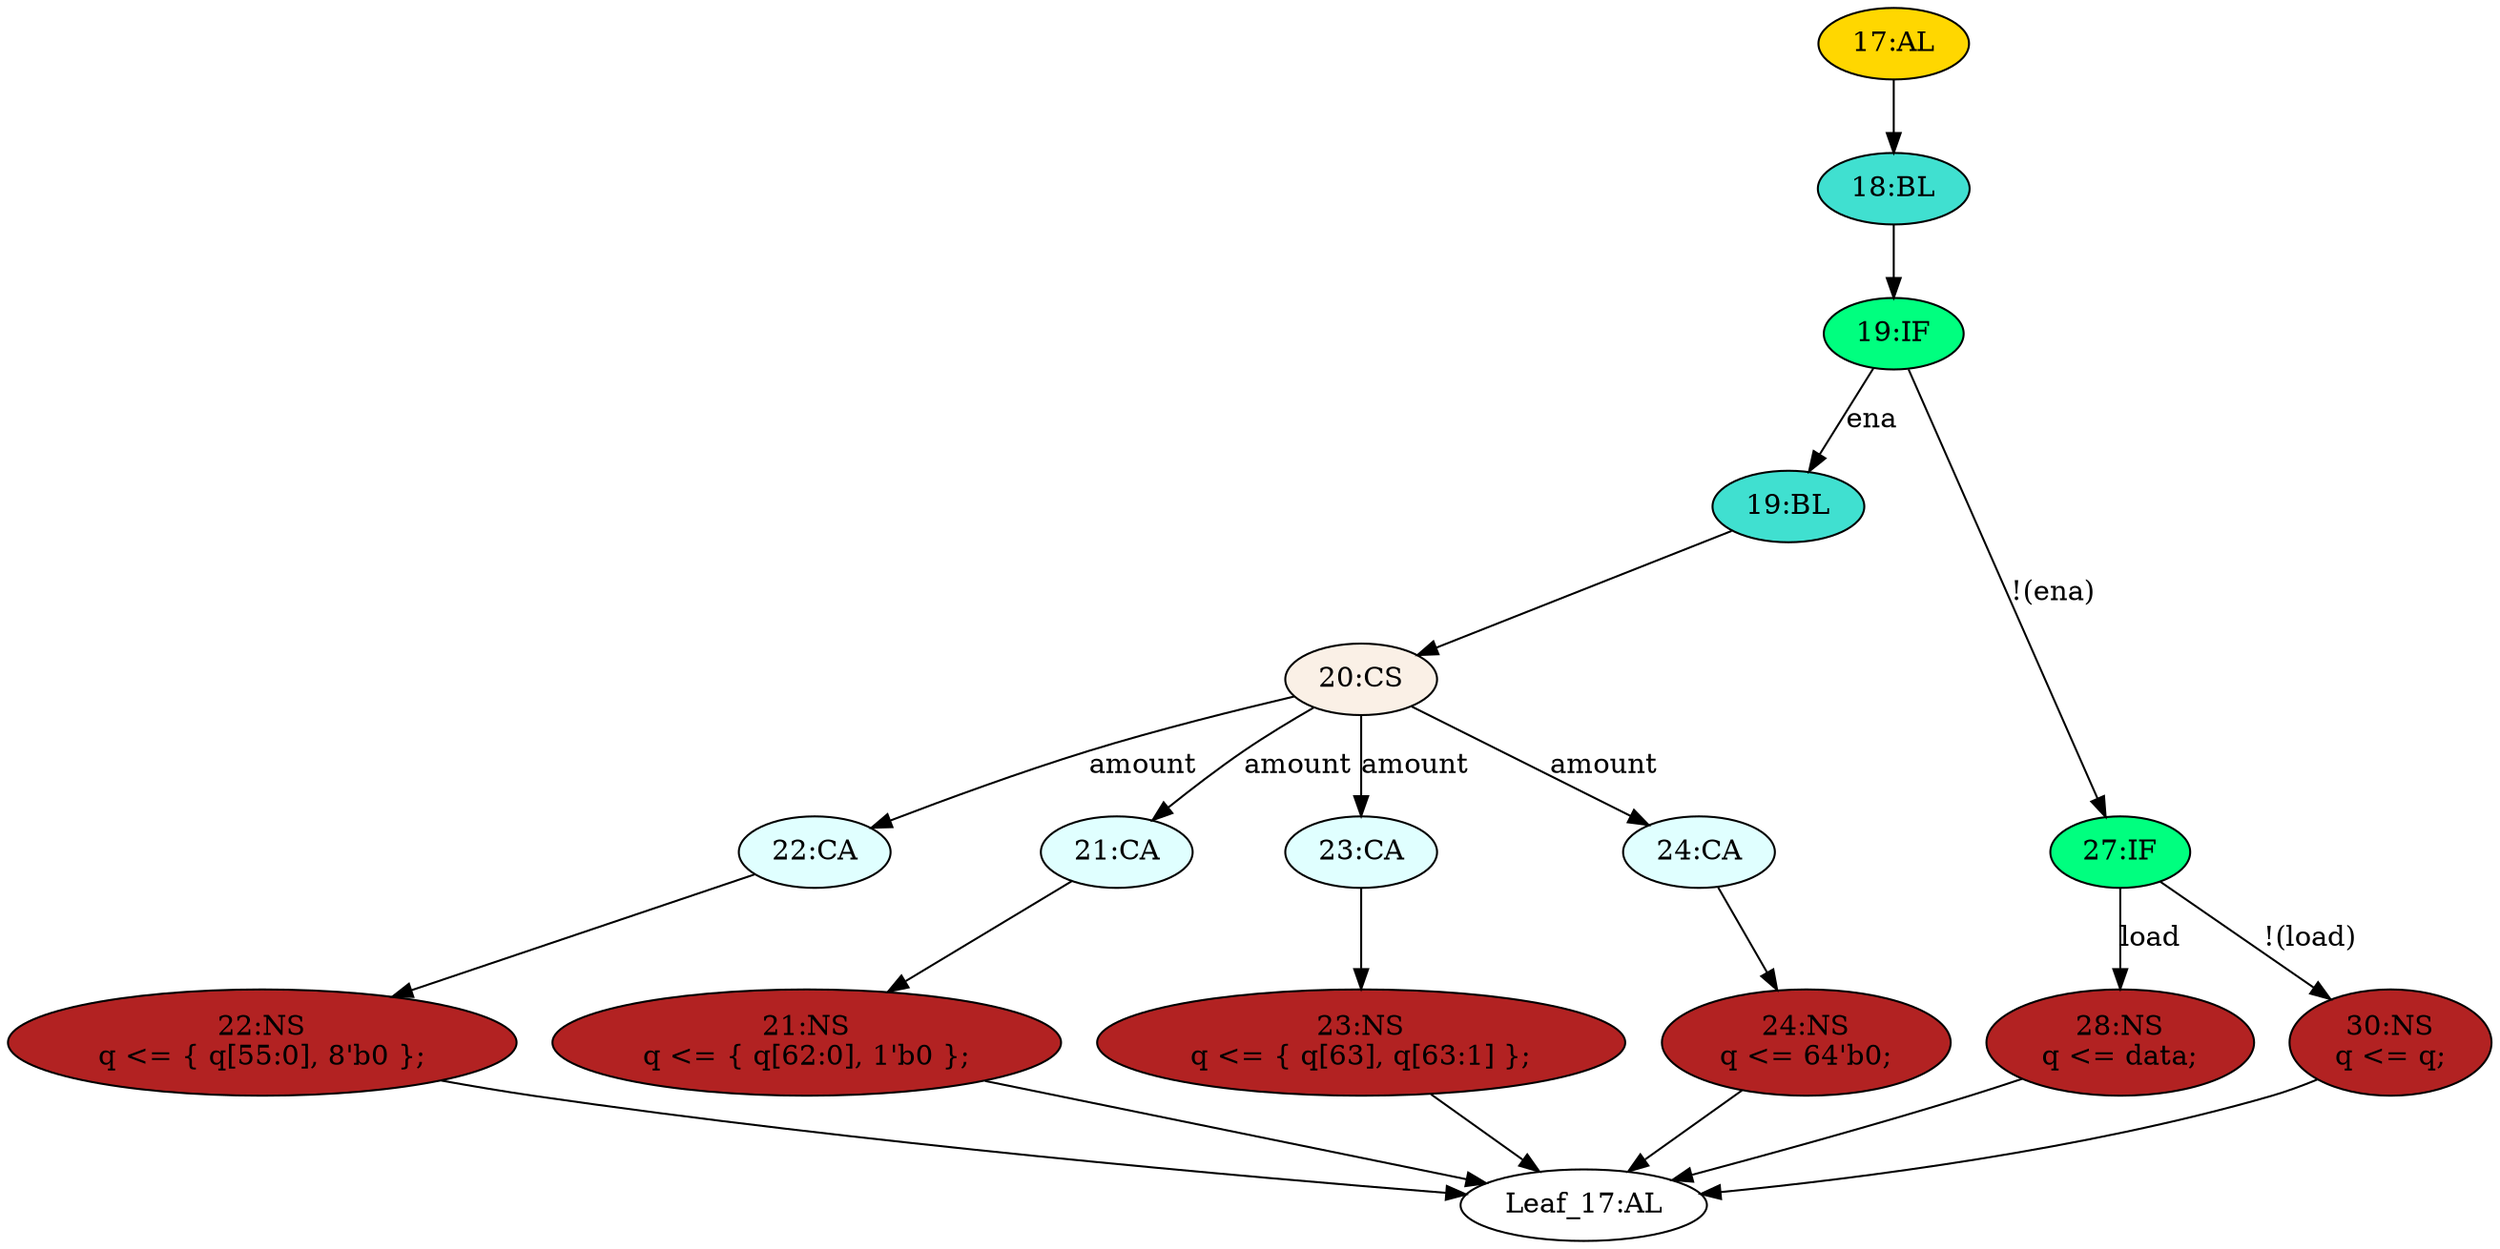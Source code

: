 strict digraph "" {
	node [label="\N"];
	"17:AL"	[ast="<pyverilog.vparser.ast.Always object at 0x7ff85b4e0510>",
		clk_sens=True,
		fillcolor=gold,
		label="17:AL",
		sens="['clk']",
		statements="[]",
		style=filled,
		typ=Always,
		use_var="['load', 'ena', 'amount', 'data', 'q']"];
	"18:BL"	[ast="<pyverilog.vparser.ast.Block object at 0x7ff85b4e06d0>",
		fillcolor=turquoise,
		label="18:BL",
		statements="[]",
		style=filled,
		typ=Block];
	"17:AL" -> "18:BL"	[cond="[]",
		lineno=None];
	"19:IF"	[ast="<pyverilog.vparser.ast.IfStatement object at 0x7ff85b4e0710>",
		fillcolor=springgreen,
		label="19:IF",
		statements="[]",
		style=filled,
		typ=IfStatement];
	"18:BL" -> "19:IF"	[cond="[]",
		lineno=None];
	"19:BL"	[ast="<pyverilog.vparser.ast.Block object at 0x7ff85b4e0b10>",
		fillcolor=turquoise,
		label="19:BL",
		statements="[]",
		style=filled,
		typ=Block];
	"20:CS"	[ast="<pyverilog.vparser.ast.CaseStatement object at 0x7ff85b4e0b50>",
		fillcolor=linen,
		label="20:CS",
		statements="[]",
		style=filled,
		typ=CaseStatement];
	"19:BL" -> "20:CS"	[cond="[]",
		lineno=None];
	"23:NS"	[ast="<pyverilog.vparser.ast.NonblockingSubstitution object at 0x7ff85b4cd2d0>",
		fillcolor=firebrick,
		label="23:NS
q <= { q[63], q[63:1] };",
		statements="[<pyverilog.vparser.ast.NonblockingSubstitution object at 0x7ff85b4cd2d0>]",
		style=filled,
		typ=NonblockingSubstitution];
	"Leaf_17:AL"	[def_var="['q']",
		label="Leaf_17:AL"];
	"23:NS" -> "Leaf_17:AL"	[cond="[]",
		lineno=None];
	"27:IF"	[ast="<pyverilog.vparser.ast.IfStatement object at 0x7ff85b4e0790>",
		fillcolor=springgreen,
		label="27:IF",
		statements="[]",
		style=filled,
		typ=IfStatement];
	"28:NS"	[ast="<pyverilog.vparser.ast.NonblockingSubstitution object at 0x7ff85b4e0990>",
		fillcolor=firebrick,
		label="28:NS
q <= data;",
		statements="[<pyverilog.vparser.ast.NonblockingSubstitution object at 0x7ff85b4e0990>]",
		style=filled,
		typ=NonblockingSubstitution];
	"27:IF" -> "28:NS"	[cond="['load']",
		label=load,
		lineno=27];
	"30:NS"	[ast="<pyverilog.vparser.ast.NonblockingSubstitution object at 0x7ff85b4e07d0>",
		fillcolor=firebrick,
		label="30:NS
q <= q;",
		statements="[<pyverilog.vparser.ast.NonblockingSubstitution object at 0x7ff85b4e07d0>]",
		style=filled,
		typ=NonblockingSubstitution];
	"27:IF" -> "30:NS"	[cond="['load']",
		label="!(load)",
		lineno=27];
	"22:CA"	[ast="<pyverilog.vparser.ast.Case object at 0x7ff85b4e0ed0>",
		fillcolor=lightcyan,
		label="22:CA",
		statements="[]",
		style=filled,
		typ=Case];
	"20:CS" -> "22:CA"	[cond="['amount']",
		label=amount,
		lineno=20];
	"21:CA"	[ast="<pyverilog.vparser.ast.Case object at 0x7ff85b4e0c10>",
		fillcolor=lightcyan,
		label="21:CA",
		statements="[]",
		style=filled,
		typ=Case];
	"20:CS" -> "21:CA"	[cond="['amount']",
		label=amount,
		lineno=20];
	"23:CA"	[ast="<pyverilog.vparser.ast.Case object at 0x7ff85b4cd250>",
		fillcolor=lightcyan,
		label="23:CA",
		statements="[]",
		style=filled,
		typ=Case];
	"20:CS" -> "23:CA"	[cond="['amount']",
		label=amount,
		lineno=20];
	"24:CA"	[ast="<pyverilog.vparser.ast.Case object at 0x7ff85b4cd610>",
		fillcolor=lightcyan,
		label="24:CA",
		statements="[]",
		style=filled,
		typ=Case];
	"20:CS" -> "24:CA"	[cond="['amount']",
		label=amount,
		lineno=20];
	"28:NS" -> "Leaf_17:AL"	[cond="[]",
		lineno=None];
	"22:NS"	[ast="<pyverilog.vparser.ast.NonblockingSubstitution object at 0x7ff85b4e0f50>",
		fillcolor=firebrick,
		label="22:NS
q <= { q[55:0], 8'b0 };",
		statements="[<pyverilog.vparser.ast.NonblockingSubstitution object at 0x7ff85b4e0f50>]",
		style=filled,
		typ=NonblockingSubstitution];
	"22:CA" -> "22:NS"	[cond="[]",
		lineno=None];
	"19:IF" -> "19:BL"	[cond="['ena']",
		label=ena,
		lineno=19];
	"19:IF" -> "27:IF"	[cond="['ena']",
		label="!(ena)",
		lineno=19];
	"21:NS"	[ast="<pyverilog.vparser.ast.NonblockingSubstitution object at 0x7ff85b4e0c90>",
		fillcolor=firebrick,
		label="21:NS
q <= { q[62:0], 1'b0 };",
		statements="[<pyverilog.vparser.ast.NonblockingSubstitution object at 0x7ff85b4e0c90>]",
		style=filled,
		typ=NonblockingSubstitution];
	"21:CA" -> "21:NS"	[cond="[]",
		lineno=None];
	"23:CA" -> "23:NS"	[cond="[]",
		lineno=None];
	"30:NS" -> "Leaf_17:AL"	[cond="[]",
		lineno=None];
	"22:NS" -> "Leaf_17:AL"	[cond="[]",
		lineno=None];
	"24:NS"	[ast="<pyverilog.vparser.ast.NonblockingSubstitution object at 0x7ff85b4cd690>",
		fillcolor=firebrick,
		label="24:NS
q <= 64'b0;",
		statements="[<pyverilog.vparser.ast.NonblockingSubstitution object at 0x7ff85b4cd690>]",
		style=filled,
		typ=NonblockingSubstitution];
	"24:NS" -> "Leaf_17:AL"	[cond="[]",
		lineno=None];
	"24:CA" -> "24:NS"	[cond="[]",
		lineno=None];
	"21:NS" -> "Leaf_17:AL"	[cond="[]",
		lineno=None];
}
